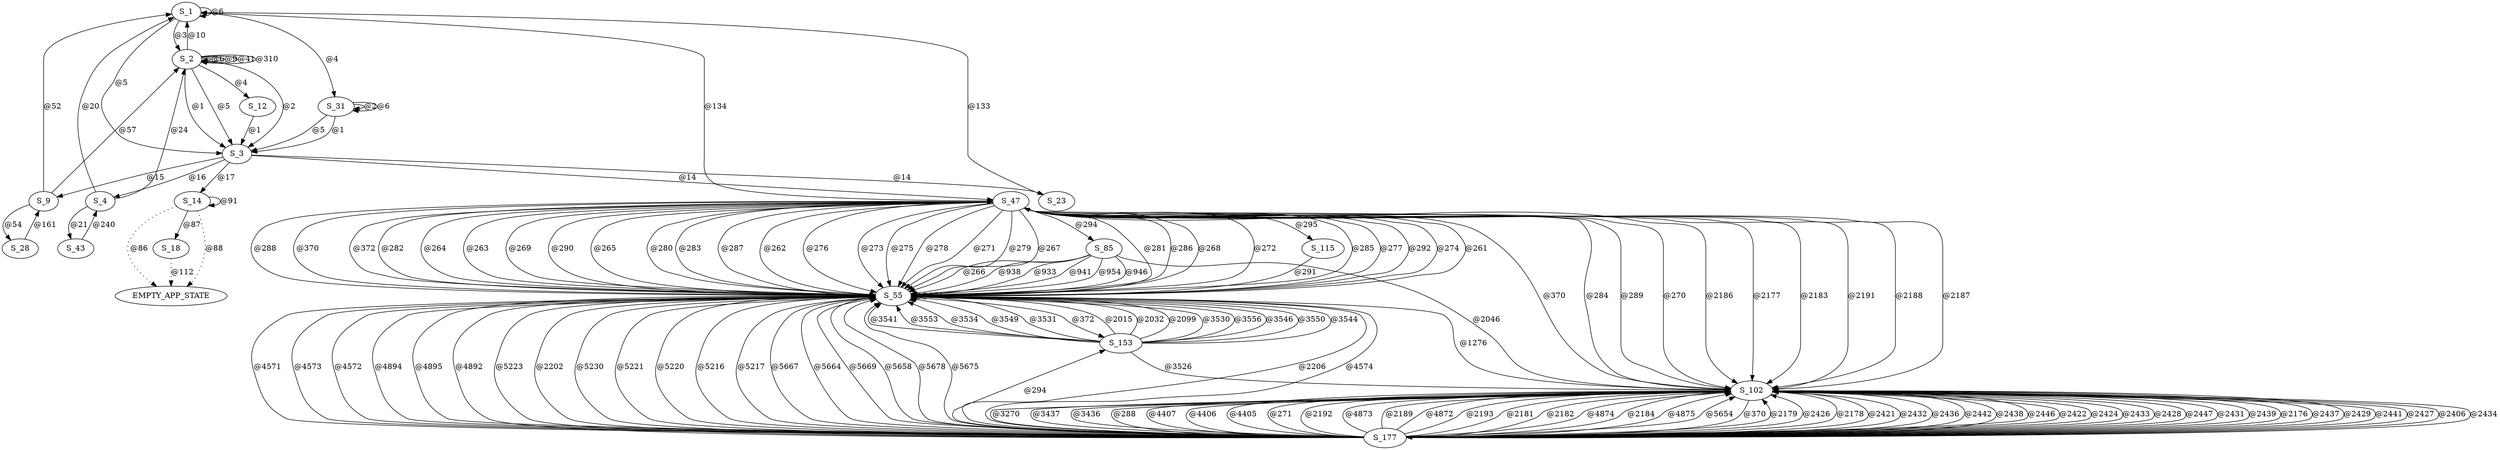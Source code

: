 digraph graphtest {
  S_1 -> S_2  [ label="@3"] ;
  S_1 -> S_3  [ label="@5"] ;
  S_1 -> S_31  [ label="@4"] ;
  S_1 -> S_1  [ label="@6"] ;
  S_2 -> S_3  [ label="@5"] ;
  S_2 -> S_2  [ label="@6"] ;
  S_2 -> S_2  [ label="@9"] ;
  S_2 -> S_3  [ label="@2"] ;
  S_2 -> S_2  [ label="@41"] ;
  S_2 -> S_12  [ label="@4"] ;
  S_2 -> S_1  [ label="@10"] ;
  S_2 -> S_3  [ label="@1"] ;
  S_2 -> S_2  [ label="@310"] ;
  S_3 -> S_4  [ label="@16"] ;
  S_3 -> S_9  [ label="@15"] ;
  S_3 -> S_14  [ label="@17"] ;
  S_3 -> S_23  [ label="@14"] ;
  S_3 -> S_47  [ label="@14"] ;
  S_4 -> S_2  [ label="@24"] ;
  S_4 -> S_43  [ label="@21"] ;
  S_4 -> S_1  [ label="@20"] ;
  S_9 -> S_2  [ label="@57"] ;
  S_9 -> S_28  [ label="@54"] ;
  S_9 -> S_1  [ label="@52"] ;
  S_12 -> S_3  [ label="@1"] ;
  S_14 -> S_14  [ label="@91"] ;
  S_14 -> EMPTY_APP_STATE  [ style=dotted,label="@88"] ;
  S_14 -> S_18  [ label="@87"] ;
  S_14 -> EMPTY_APP_STATE  [ style=dotted,label="@86"] ;
  S_18 -> EMPTY_APP_STATE  [ style=dotted,label="@112"] ;
  S_23 -> S_1  [ label="@133"] ;
  S_28 -> S_9  [ label="@161"] ;
  S_31 -> S_31  [ label="@2"] ;
  S_31 -> S_31  [ label="@6"] ;
  S_31 -> S_3  [ label="@5"] ;
  S_31 -> S_3  [ label="@1"] ;
  S_43 -> S_4  [ label="@240"] ;
  S_47 -> S_1  [ label="@134"] ;
  S_47 -> S_55  [ label="@272"] ;
  S_47 -> S_55  [ label="@285"] ;
  S_47 -> S_55  [ label="@277"] ;
  S_47 -> S_55  [ label="@283"] ;
  S_47 -> S_55  [ label="@287"] ;
  S_47 -> S_55  [ label="@271"] ;
  S_47 -> S_55  [ label="@279"] ;
  S_47 -> S_55  [ label="@267"] ;
  S_47 -> S_55  [ label="@281"] ;
  S_47 -> S_55  [ label="@292"] ;
  S_47 -> S_55  [ label="@274"] ;
  S_47 -> S_55  [ label="@282"] ;
  S_47 -> S_55  [ label="@264"] ;
  S_47 -> S_55  [ label="@263"] ;
  S_47 -> S_85  [ label="@294"] ;
  S_47 -> S_55  [ label="@269"] ;
  S_47 -> S_55  [ label="@290"] ;
  S_47 -> S_55  [ label="@286"] ;
  S_47 -> S_55  [ label="@275"] ;
  S_47 -> S_55  [ label="@278"] ;
  S_47 -> S_102  [ label="@284"] ;
  S_47 -> S_55  [ label="@261"] ;
  S_47 -> S_55  [ label="@288"] ;
  S_47 -> S_55  [ label="@265"] ;
  S_47 -> S_55  [ label="@280"] ;
  S_47 -> S_115  [ label="@295"] ;
  S_47 -> S_55  [ label="@268"] ;
  S_47 -> S_55  [ label="@262"] ;
  S_47 -> S_55  [ label="@276"] ;
  S_47 -> S_102  [ label="@289"] ;
  S_47 -> S_55  [ label="@273"] ;
  S_47 -> S_102  [ label="@270"] ;
  S_47 -> S_102  [ label="@2186"] ;
  S_47 -> S_102  [ label="@2177"] ;
  S_47 -> S_102  [ label="@2183"] ;
  S_47 -> S_102  [ label="@2191"] ;
  S_47 -> S_102  [ label="@2188"] ;
  S_47 -> S_102  [ label="@2187"] ;
  S_55 -> S_47  [ label="@370"] ;
  S_55 -> S_47  [ label="@372"] ;
  S_55 -> S_55  [ label="@371"] ;
  S_55 -> S_153  [ label="@372"] ;
  S_85 -> S_55  [ label="@266"] ;
  S_85 -> S_55  [ label="@938"] ;
  S_85 -> S_55  [ label="@933"] ;
  S_85 -> S_55  [ label="@941"] ;
  S_85 -> S_55  [ label="@954"] ;
  S_85 -> S_55  [ label="@946"] ;
  S_85 -> S_102  [ label="@2046"] ;
  S_102 -> S_55  [ label="@1276"] ;
  S_102 -> S_47  [ label="@370"] ;
  S_102 -> S_177  [ label="@370"] ;
  S_115 -> S_55  [ label="@291"] ;
  S_153 -> S_55  [ label="@2015"] ;
  S_153 -> S_55  [ label="@2032"] ;
  S_153 -> S_55  [ label="@2099"] ;
  S_153 -> S_55  [ label="@3530"] ;
  S_153 -> S_55  [ label="@3556"] ;
  S_153 -> S_102  [ label="@3526"] ;
  S_153 -> S_55  [ label="@3546"] ;
  S_153 -> S_55  [ label="@3550"] ;
  S_153 -> S_55  [ label="@3544"] ;
  S_153 -> S_55  [ label="@3541"] ;
  S_153 -> S_55  [ label="@3553"] ;
  S_153 -> S_55  [ label="@3534"] ;
  S_153 -> S_55  [ label="@3549"] ;
  S_153 -> S_55  [ label="@3531"] ;
  S_177 -> S_102  [ label="@2179"] ;
  S_177 -> S_102  [ label="@2426"] ;
  S_177 -> S_102  [ label="@2178"] ;
  S_177 -> S_102  [ label="@2421"] ;
  S_177 -> S_102  [ label="@2432"] ;
  S_177 -> S_102  [ label="@2436"] ;
  S_177 -> S_102  [ label="@2442"] ;
  S_177 -> S_102  [ label="@2438"] ;
  S_177 -> S_102  [ label="@2446"] ;
  S_177 -> S_102  [ label="@2422"] ;
  S_177 -> S_102  [ label="@2424"] ;
  S_177 -> S_102  [ label="@2433"] ;
  S_177 -> S_102  [ label="@2428"] ;
  S_177 -> S_102  [ label="@2447"] ;
  S_177 -> S_102  [ label="@2431"] ;
  S_177 -> S_102  [ label="@2439"] ;
  S_177 -> S_102  [ label="@2176"] ;
  S_177 -> S_102  [ label="@2437"] ;
  S_177 -> S_102  [ label="@2429"] ;
  S_177 -> S_102  [ label="@2441"] ;
  S_177 -> S_102  [ label="@2427"] ;
  S_177 -> S_102  [ label="@2406"] ;
  S_177 -> S_102  [ label="@2434"] ;
  S_177 -> S_102  [ label="@3270"] ;
  S_177 -> S_102  [ label="@3437"] ;
  S_177 -> S_102  [ label="@3436"] ;
  S_177 -> S_153  [ label="@294"] ;
  S_177 -> S_102  [ label="@288"] ;
  S_177 -> S_55  [ label="@2206"] ;
  S_177 -> S_102  [ label="@4407"] ;
  S_177 -> S_102  [ label="@4406"] ;
  S_177 -> S_102  [ label="@4405"] ;
  S_177 -> S_55  [ label="@4574"] ;
  S_177 -> S_55  [ label="@4571"] ;
  S_177 -> S_55  [ label="@4573"] ;
  S_177 -> S_55  [ label="@4572"] ;
  S_177 -> S_102  [ label="@271"] ;
  S_177 -> S_102  [ label="@2192"] ;
  S_177 -> S_102  [ label="@4873"] ;
  S_177 -> S_55  [ label="@4894"] ;
  S_177 -> S_55  [ label="@4895"] ;
  S_177 -> S_55  [ label="@4892"] ;
  S_177 -> S_102  [ label="@2189"] ;
  S_177 -> S_102  [ label="@4872"] ;
  S_177 -> S_102  [ label="@2193"] ;
  S_177 -> S_102  [ label="@2181"] ;
  S_177 -> S_102  [ label="@2182"] ;
  S_177 -> S_102  [ label="@4874"] ;
  S_177 -> S_55  [ label="@5223"] ;
  S_177 -> S_55  [ label="@2202"] ;
  S_177 -> S_55  [ label="@5230"] ;
  S_177 -> S_55  [ label="@5221"] ;
  S_177 -> S_55  [ label="@5220"] ;
  S_177 -> S_55  [ label="@5216"] ;
  S_177 -> S_55  [ label="@5217"] ;
  S_177 -> S_102  [ label="@2184"] ;
  S_177 -> S_102  [ label="@4875"] ;
  S_177 -> S_55  [ label="@5667"] ;
  S_177 -> S_102  [ label="@5654"] ;
  S_177 -> S_55  [ label="@5664"] ;
  S_177 -> S_55  [ label="@5669"] ;
  S_177 -> S_55  [ label="@5658"] ;
  S_177 -> S_55  [ label="@5678"] ;
  S_177 -> S_55  [ label="@5675"] ;
}